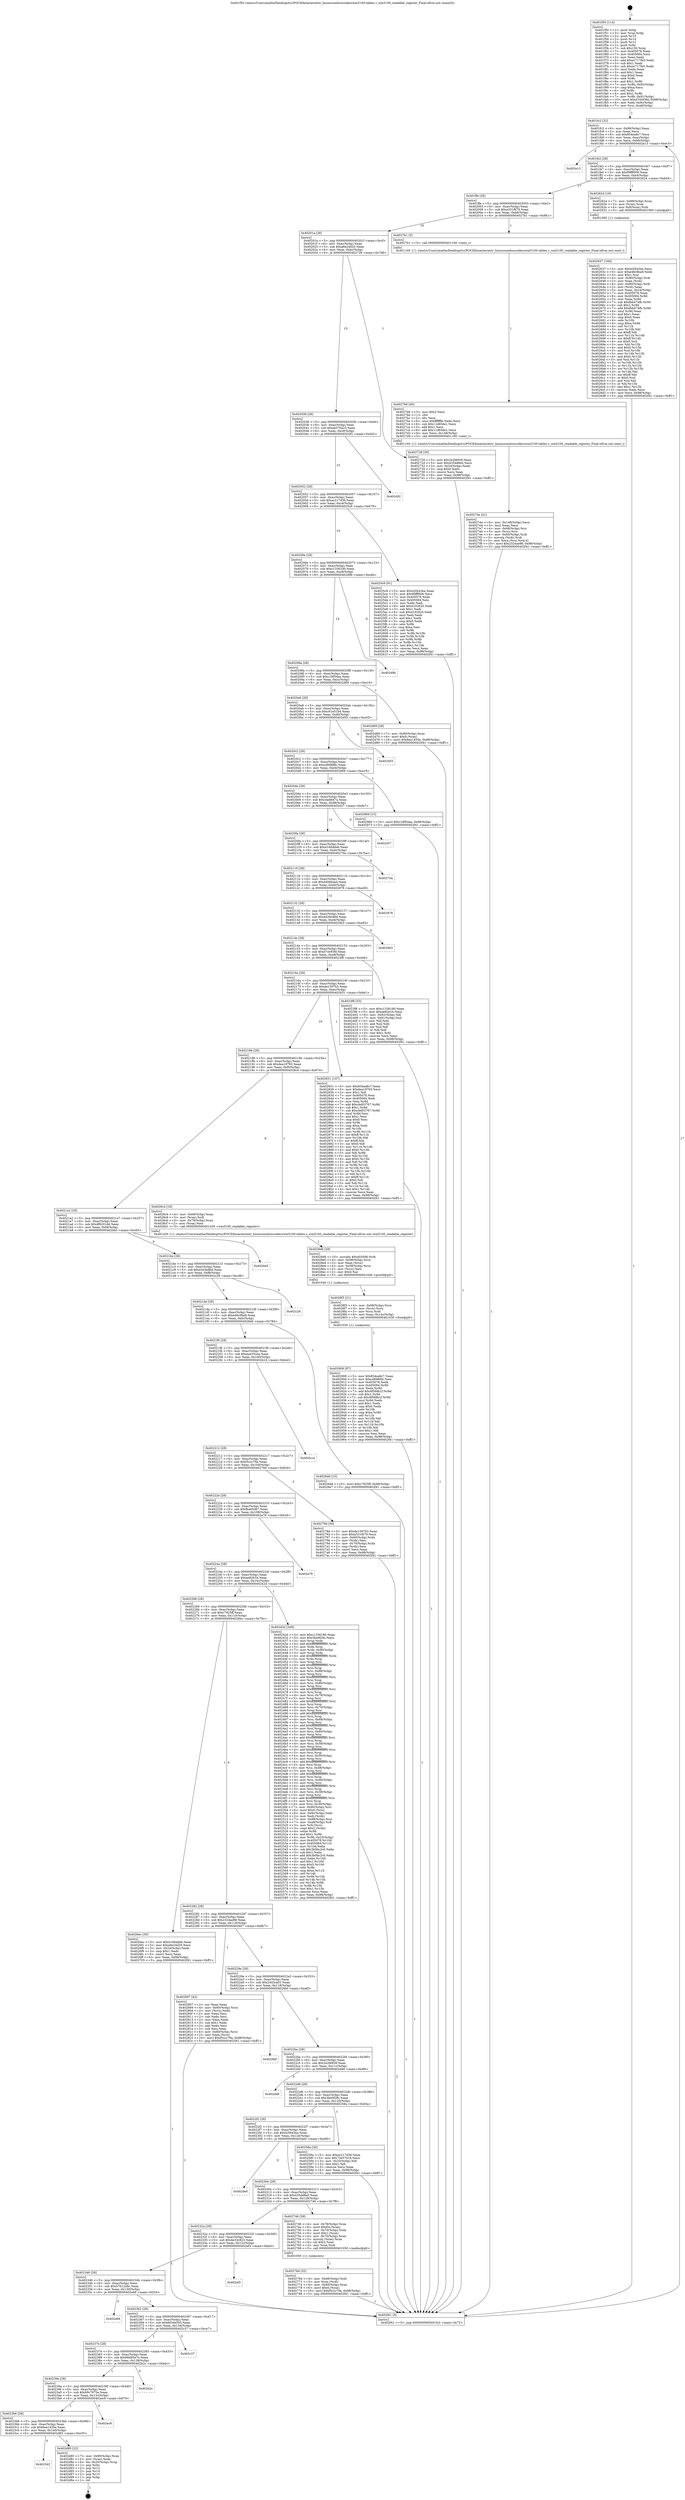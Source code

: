 digraph "0x401f50" {
  label = "0x401f50 (/mnt/c/Users/mathe/Desktop/tcc/POCII/binaries/extr_linuxsoundsoccodecswm5100-tables.c_wm5100_readable_register_Final-ollvm.out::main(0))"
  labelloc = "t"
  node[shape=record]

  Entry [label="",width=0.3,height=0.3,shape=circle,fillcolor=black,style=filled]
  "0x401fc2" [label="{
     0x401fc2 [32]\l
     | [instrs]\l
     &nbsp;&nbsp;0x401fc2 \<+6\>: mov -0x98(%rbp),%eax\l
     &nbsp;&nbsp;0x401fc8 \<+2\>: mov %eax,%ecx\l
     &nbsp;&nbsp;0x401fca \<+6\>: sub $0x854ea8c7,%ecx\l
     &nbsp;&nbsp;0x401fd0 \<+6\>: mov %eax,-0xac(%rbp)\l
     &nbsp;&nbsp;0x401fd6 \<+6\>: mov %ecx,-0xb0(%rbp)\l
     &nbsp;&nbsp;0x401fdc \<+6\>: je 0000000000402e13 \<main+0xec3\>\l
  }"]
  "0x402e13" [label="{
     0x402e13\l
  }", style=dashed]
  "0x401fe2" [label="{
     0x401fe2 [28]\l
     | [instrs]\l
     &nbsp;&nbsp;0x401fe2 \<+5\>: jmp 0000000000401fe7 \<main+0x97\>\l
     &nbsp;&nbsp;0x401fe7 \<+6\>: mov -0xac(%rbp),%eax\l
     &nbsp;&nbsp;0x401fed \<+5\>: sub $0x99fff006,%eax\l
     &nbsp;&nbsp;0x401ff2 \<+6\>: mov %eax,-0xb4(%rbp)\l
     &nbsp;&nbsp;0x401ff8 \<+6\>: je 0000000000402624 \<main+0x6d4\>\l
  }"]
  Exit [label="",width=0.3,height=0.3,shape=circle,fillcolor=black,style=filled,peripheries=2]
  "0x402624" [label="{
     0x402624 [19]\l
     | [instrs]\l
     &nbsp;&nbsp;0x402624 \<+7\>: mov -0x88(%rbp),%rax\l
     &nbsp;&nbsp;0x40262b \<+3\>: mov (%rax),%rax\l
     &nbsp;&nbsp;0x40262e \<+4\>: mov 0x8(%rax),%rdi\l
     &nbsp;&nbsp;0x402632 \<+5\>: call 0000000000401060 \<atoi@plt\>\l
     | [calls]\l
     &nbsp;&nbsp;0x401060 \{1\} (unknown)\l
  }"]
  "0x401ffe" [label="{
     0x401ffe [28]\l
     | [instrs]\l
     &nbsp;&nbsp;0x401ffe \<+5\>: jmp 0000000000402003 \<main+0xb3\>\l
     &nbsp;&nbsp;0x402003 \<+6\>: mov -0xac(%rbp),%eax\l
     &nbsp;&nbsp;0x402009 \<+5\>: sub $0xa331f679,%eax\l
     &nbsp;&nbsp;0x40200e \<+6\>: mov %eax,-0xb8(%rbp)\l
     &nbsp;&nbsp;0x402014 \<+6\>: je 00000000004027b1 \<main+0x861\>\l
  }"]
  "0x4023d2" [label="{
     0x4023d2\l
  }", style=dashed]
  "0x4027b1" [label="{
     0x4027b1 [5]\l
     | [instrs]\l
     &nbsp;&nbsp;0x4027b1 \<+5\>: call 0000000000401160 \<next_i\>\l
     | [calls]\l
     &nbsp;&nbsp;0x401160 \{1\} (/mnt/c/Users/mathe/Desktop/tcc/POCII/binaries/extr_linuxsoundsoccodecswm5100-tables.c_wm5100_readable_register_Final-ollvm.out::next_i)\l
  }"]
  "0x40201a" [label="{
     0x40201a [28]\l
     | [instrs]\l
     &nbsp;&nbsp;0x40201a \<+5\>: jmp 000000000040201f \<main+0xcf\>\l
     &nbsp;&nbsp;0x40201f \<+6\>: mov -0xac(%rbp),%eax\l
     &nbsp;&nbsp;0x402025 \<+5\>: sub $0xa6e24d20,%eax\l
     &nbsp;&nbsp;0x40202a \<+6\>: mov %eax,-0xbc(%rbp)\l
     &nbsp;&nbsp;0x402030 \<+6\>: je 0000000000402728 \<main+0x7d8\>\l
  }"]
  "0x402d85" [label="{
     0x402d85 [22]\l
     | [instrs]\l
     &nbsp;&nbsp;0x402d85 \<+7\>: mov -0x90(%rbp),%rax\l
     &nbsp;&nbsp;0x402d8c \<+2\>: mov (%rax),%eax\l
     &nbsp;&nbsp;0x402d8e \<+4\>: lea -0x20(%rbp),%rsp\l
     &nbsp;&nbsp;0x402d92 \<+1\>: pop %rbx\l
     &nbsp;&nbsp;0x402d93 \<+2\>: pop %r12\l
     &nbsp;&nbsp;0x402d95 \<+2\>: pop %r14\l
     &nbsp;&nbsp;0x402d97 \<+2\>: pop %r15\l
     &nbsp;&nbsp;0x402d99 \<+1\>: pop %rbp\l
     &nbsp;&nbsp;0x402d9a \<+1\>: ret\l
  }"]
  "0x402728" [label="{
     0x402728 [30]\l
     | [instrs]\l
     &nbsp;&nbsp;0x402728 \<+5\>: mov $0x2e2fd939,%eax\l
     &nbsp;&nbsp;0x40272d \<+5\>: mov $0x435dd8e0,%ecx\l
     &nbsp;&nbsp;0x402732 \<+3\>: mov -0x24(%rbp),%edx\l
     &nbsp;&nbsp;0x402735 \<+3\>: cmp $0x0,%edx\l
     &nbsp;&nbsp;0x402738 \<+3\>: cmove %ecx,%eax\l
     &nbsp;&nbsp;0x40273b \<+6\>: mov %eax,-0x98(%rbp)\l
     &nbsp;&nbsp;0x402741 \<+5\>: jmp 0000000000402f41 \<main+0xff1\>\l
  }"]
  "0x402036" [label="{
     0x402036 [28]\l
     | [instrs]\l
     &nbsp;&nbsp;0x402036 \<+5\>: jmp 000000000040203b \<main+0xeb\>\l
     &nbsp;&nbsp;0x40203b \<+6\>: mov -0xac(%rbp),%eax\l
     &nbsp;&nbsp;0x402041 \<+5\>: sub $0xab576a23,%eax\l
     &nbsp;&nbsp;0x402046 \<+6\>: mov %eax,-0xc0(%rbp)\l
     &nbsp;&nbsp;0x40204c \<+6\>: je 0000000000402c92 \<main+0xd42\>\l
  }"]
  "0x4023b6" [label="{
     0x4023b6 [28]\l
     | [instrs]\l
     &nbsp;&nbsp;0x4023b6 \<+5\>: jmp 00000000004023bb \<main+0x46b\>\l
     &nbsp;&nbsp;0x4023bb \<+6\>: mov -0xac(%rbp),%eax\l
     &nbsp;&nbsp;0x4023c1 \<+5\>: sub $0x6ea1455e,%eax\l
     &nbsp;&nbsp;0x4023c6 \<+6\>: mov %eax,-0x140(%rbp)\l
     &nbsp;&nbsp;0x4023cc \<+6\>: je 0000000000402d85 \<main+0xe35\>\l
  }"]
  "0x402c92" [label="{
     0x402c92\l
  }", style=dashed]
  "0x402052" [label="{
     0x402052 [28]\l
     | [instrs]\l
     &nbsp;&nbsp;0x402052 \<+5\>: jmp 0000000000402057 \<main+0x107\>\l
     &nbsp;&nbsp;0x402057 \<+6\>: mov -0xac(%rbp),%eax\l
     &nbsp;&nbsp;0x40205d \<+5\>: sub $0xac217d36,%eax\l
     &nbsp;&nbsp;0x402062 \<+6\>: mov %eax,-0xc4(%rbp)\l
     &nbsp;&nbsp;0x402068 \<+6\>: je 00000000004025c9 \<main+0x679\>\l
  }"]
  "0x402ec9" [label="{
     0x402ec9\l
  }", style=dashed]
  "0x4025c9" [label="{
     0x4025c9 [91]\l
     | [instrs]\l
     &nbsp;&nbsp;0x4025c9 \<+5\>: mov $0x42f443ea,%eax\l
     &nbsp;&nbsp;0x4025ce \<+5\>: mov $0x99fff006,%ecx\l
     &nbsp;&nbsp;0x4025d3 \<+7\>: mov 0x405078,%edx\l
     &nbsp;&nbsp;0x4025da \<+7\>: mov 0x405084,%esi\l
     &nbsp;&nbsp;0x4025e1 \<+2\>: mov %edx,%edi\l
     &nbsp;&nbsp;0x4025e3 \<+6\>: add $0x4102625,%edi\l
     &nbsp;&nbsp;0x4025e9 \<+3\>: sub $0x1,%edi\l
     &nbsp;&nbsp;0x4025ec \<+6\>: sub $0x4102625,%edi\l
     &nbsp;&nbsp;0x4025f2 \<+3\>: imul %edi,%edx\l
     &nbsp;&nbsp;0x4025f5 \<+3\>: and $0x1,%edx\l
     &nbsp;&nbsp;0x4025f8 \<+3\>: cmp $0x0,%edx\l
     &nbsp;&nbsp;0x4025fb \<+4\>: sete %r8b\l
     &nbsp;&nbsp;0x4025ff \<+3\>: cmp $0xa,%esi\l
     &nbsp;&nbsp;0x402602 \<+4\>: setl %r9b\l
     &nbsp;&nbsp;0x402606 \<+3\>: mov %r8b,%r10b\l
     &nbsp;&nbsp;0x402609 \<+3\>: and %r9b,%r10b\l
     &nbsp;&nbsp;0x40260c \<+3\>: xor %r9b,%r8b\l
     &nbsp;&nbsp;0x40260f \<+3\>: or %r8b,%r10b\l
     &nbsp;&nbsp;0x402612 \<+4\>: test $0x1,%r10b\l
     &nbsp;&nbsp;0x402616 \<+3\>: cmovne %ecx,%eax\l
     &nbsp;&nbsp;0x402619 \<+6\>: mov %eax,-0x98(%rbp)\l
     &nbsp;&nbsp;0x40261f \<+5\>: jmp 0000000000402f41 \<main+0xff1\>\l
  }"]
  "0x40206e" [label="{
     0x40206e [28]\l
     | [instrs]\l
     &nbsp;&nbsp;0x40206e \<+5\>: jmp 0000000000402073 \<main+0x123\>\l
     &nbsp;&nbsp;0x402073 \<+6\>: mov -0xac(%rbp),%eax\l
     &nbsp;&nbsp;0x402079 \<+5\>: sub $0xc1336180,%eax\l
     &nbsp;&nbsp;0x40207e \<+6\>: mov %eax,-0xc8(%rbp)\l
     &nbsp;&nbsp;0x402084 \<+6\>: je 0000000000402d9b \<main+0xe4b\>\l
  }"]
  "0x40239a" [label="{
     0x40239a [28]\l
     | [instrs]\l
     &nbsp;&nbsp;0x40239a \<+5\>: jmp 000000000040239f \<main+0x44f\>\l
     &nbsp;&nbsp;0x40239f \<+6\>: mov -0xac(%rbp),%eax\l
     &nbsp;&nbsp;0x4023a5 \<+5\>: sub $0x69c7975e,%eax\l
     &nbsp;&nbsp;0x4023aa \<+6\>: mov %eax,-0x13c(%rbp)\l
     &nbsp;&nbsp;0x4023b0 \<+6\>: je 0000000000402ec9 \<main+0xf79\>\l
  }"]
  "0x402d9b" [label="{
     0x402d9b\l
  }", style=dashed]
  "0x40208a" [label="{
     0x40208a [28]\l
     | [instrs]\l
     &nbsp;&nbsp;0x40208a \<+5\>: jmp 000000000040208f \<main+0x13f\>\l
     &nbsp;&nbsp;0x40208f \<+6\>: mov -0xac(%rbp),%eax\l
     &nbsp;&nbsp;0x402095 \<+5\>: sub $0xc18f54aa,%eax\l
     &nbsp;&nbsp;0x40209a \<+6\>: mov %eax,-0xcc(%rbp)\l
     &nbsp;&nbsp;0x4020a0 \<+6\>: je 0000000000402d69 \<main+0xe19\>\l
  }"]
  "0x402b2c" [label="{
     0x402b2c\l
  }", style=dashed]
  "0x402d69" [label="{
     0x402d69 [28]\l
     | [instrs]\l
     &nbsp;&nbsp;0x402d69 \<+7\>: mov -0x90(%rbp),%rax\l
     &nbsp;&nbsp;0x402d70 \<+6\>: movl $0x0,(%rax)\l
     &nbsp;&nbsp;0x402d76 \<+10\>: movl $0x6ea1455e,-0x98(%rbp)\l
     &nbsp;&nbsp;0x402d80 \<+5\>: jmp 0000000000402f41 \<main+0xff1\>\l
  }"]
  "0x4020a6" [label="{
     0x4020a6 [28]\l
     | [instrs]\l
     &nbsp;&nbsp;0x4020a6 \<+5\>: jmp 00000000004020ab \<main+0x15b\>\l
     &nbsp;&nbsp;0x4020ab \<+6\>: mov -0xac(%rbp),%eax\l
     &nbsp;&nbsp;0x4020b1 \<+5\>: sub $0xc61e51b4,%eax\l
     &nbsp;&nbsp;0x4020b6 \<+6\>: mov %eax,-0xd0(%rbp)\l
     &nbsp;&nbsp;0x4020bc \<+6\>: je 0000000000402d55 \<main+0xe05\>\l
  }"]
  "0x40237e" [label="{
     0x40237e [28]\l
     | [instrs]\l
     &nbsp;&nbsp;0x40237e \<+5\>: jmp 0000000000402383 \<main+0x433\>\l
     &nbsp;&nbsp;0x402383 \<+6\>: mov -0xac(%rbp),%eax\l
     &nbsp;&nbsp;0x402389 \<+5\>: sub $0x66d85e7e,%eax\l
     &nbsp;&nbsp;0x40238e \<+6\>: mov %eax,-0x138(%rbp)\l
     &nbsp;&nbsp;0x402394 \<+6\>: je 0000000000402b2c \<main+0xbdc\>\l
  }"]
  "0x402d55" [label="{
     0x402d55\l
  }", style=dashed]
  "0x4020c2" [label="{
     0x4020c2 [28]\l
     | [instrs]\l
     &nbsp;&nbsp;0x4020c2 \<+5\>: jmp 00000000004020c7 \<main+0x177\>\l
     &nbsp;&nbsp;0x4020c7 \<+6\>: mov -0xac(%rbp),%eax\l
     &nbsp;&nbsp;0x4020cd \<+5\>: sub $0xcd6986fc,%eax\l
     &nbsp;&nbsp;0x4020d2 \<+6\>: mov %eax,-0xd4(%rbp)\l
     &nbsp;&nbsp;0x4020d8 \<+6\>: je 0000000000402969 \<main+0xa19\>\l
  }"]
  "0x402c37" [label="{
     0x402c37\l
  }", style=dashed]
  "0x402969" [label="{
     0x402969 [15]\l
     | [instrs]\l
     &nbsp;&nbsp;0x402969 \<+10\>: movl $0xc18f54aa,-0x98(%rbp)\l
     &nbsp;&nbsp;0x402973 \<+5\>: jmp 0000000000402f41 \<main+0xff1\>\l
  }"]
  "0x4020de" [label="{
     0x4020de [28]\l
     | [instrs]\l
     &nbsp;&nbsp;0x4020de \<+5\>: jmp 00000000004020e3 \<main+0x193\>\l
     &nbsp;&nbsp;0x4020e3 \<+6\>: mov -0xac(%rbp),%eax\l
     &nbsp;&nbsp;0x4020e9 \<+5\>: sub $0xcdeb647a,%eax\l
     &nbsp;&nbsp;0x4020ee \<+6\>: mov %eax,-0xd8(%rbp)\l
     &nbsp;&nbsp;0x4020f4 \<+6\>: je 0000000000402d37 \<main+0xde7\>\l
  }"]
  "0x402362" [label="{
     0x402362 [28]\l
     | [instrs]\l
     &nbsp;&nbsp;0x402362 \<+5\>: jmp 0000000000402367 \<main+0x417\>\l
     &nbsp;&nbsp;0x402367 \<+6\>: mov -0xac(%rbp),%eax\l
     &nbsp;&nbsp;0x40236d \<+5\>: sub $0x6634e505,%eax\l
     &nbsp;&nbsp;0x402372 \<+6\>: mov %eax,-0x134(%rbp)\l
     &nbsp;&nbsp;0x402378 \<+6\>: je 0000000000402c37 \<main+0xce7\>\l
  }"]
  "0x402d37" [label="{
     0x402d37\l
  }", style=dashed]
  "0x4020fa" [label="{
     0x4020fa [28]\l
     | [instrs]\l
     &nbsp;&nbsp;0x4020fa \<+5\>: jmp 00000000004020ff \<main+0x1af\>\l
     &nbsp;&nbsp;0x4020ff \<+6\>: mov -0xac(%rbp),%eax\l
     &nbsp;&nbsp;0x402105 \<+5\>: sub $0xd166dde6,%eax\l
     &nbsp;&nbsp;0x40210a \<+6\>: mov %eax,-0xdc(%rbp)\l
     &nbsp;&nbsp;0x402110 \<+6\>: je 000000000040270a \<main+0x7ba\>\l
  }"]
  "0x402e66" [label="{
     0x402e66\l
  }", style=dashed]
  "0x40270a" [label="{
     0x40270a\l
  }", style=dashed]
  "0x402116" [label="{
     0x402116 [28]\l
     | [instrs]\l
     &nbsp;&nbsp;0x402116 \<+5\>: jmp 000000000040211b \<main+0x1cb\>\l
     &nbsp;&nbsp;0x40211b \<+6\>: mov -0xac(%rbp),%eax\l
     &nbsp;&nbsp;0x402121 \<+5\>: sub $0xd406baa4,%eax\l
     &nbsp;&nbsp;0x402126 \<+6\>: mov %eax,-0xe0(%rbp)\l
     &nbsp;&nbsp;0x40212c \<+6\>: je 0000000000402978 \<main+0xa28\>\l
  }"]
  "0x402346" [label="{
     0x402346 [28]\l
     | [instrs]\l
     &nbsp;&nbsp;0x402346 \<+5\>: jmp 000000000040234b \<main+0x3fb\>\l
     &nbsp;&nbsp;0x40234b \<+6\>: mov -0xac(%rbp),%eax\l
     &nbsp;&nbsp;0x402351 \<+5\>: sub $0x5761228c,%eax\l
     &nbsp;&nbsp;0x402356 \<+6\>: mov %eax,-0x130(%rbp)\l
     &nbsp;&nbsp;0x40235c \<+6\>: je 0000000000402e66 \<main+0xf16\>\l
  }"]
  "0x402978" [label="{
     0x402978\l
  }", style=dashed]
  "0x402132" [label="{
     0x402132 [28]\l
     | [instrs]\l
     &nbsp;&nbsp;0x402132 \<+5\>: jmp 0000000000402137 \<main+0x1e7\>\l
     &nbsp;&nbsp;0x402137 \<+6\>: mov -0xac(%rbp),%eax\l
     &nbsp;&nbsp;0x40213d \<+5\>: sub $0xd42eb46d,%eax\l
     &nbsp;&nbsp;0x402142 \<+6\>: mov %eax,-0xe4(%rbp)\l
     &nbsp;&nbsp;0x402148 \<+6\>: je 00000000004029e3 \<main+0xa93\>\l
  }"]
  "0x402ef3" [label="{
     0x402ef3\l
  }", style=dashed]
  "0x4029e3" [label="{
     0x4029e3\l
  }", style=dashed]
  "0x40214e" [label="{
     0x40214e [28]\l
     | [instrs]\l
     &nbsp;&nbsp;0x40214e \<+5\>: jmp 0000000000402153 \<main+0x203\>\l
     &nbsp;&nbsp;0x402153 \<+6\>: mov -0xac(%rbp),%eax\l
     &nbsp;&nbsp;0x402159 \<+5\>: sub $0xd7cb93fd,%eax\l
     &nbsp;&nbsp;0x40215e \<+6\>: mov %eax,-0xe8(%rbp)\l
     &nbsp;&nbsp;0x402164 \<+6\>: je 00000000004023f8 \<main+0x4a8\>\l
  }"]
  "0x402908" [label="{
     0x402908 [97]\l
     | [instrs]\l
     &nbsp;&nbsp;0x402908 \<+5\>: mov $0x854ea8c7,%eax\l
     &nbsp;&nbsp;0x40290d \<+5\>: mov $0xcd6986fc,%esi\l
     &nbsp;&nbsp;0x402912 \<+7\>: mov 0x405078,%edx\l
     &nbsp;&nbsp;0x402919 \<+8\>: mov 0x405084,%r8d\l
     &nbsp;&nbsp;0x402921 \<+3\>: mov %edx,%r9d\l
     &nbsp;&nbsp;0x402924 \<+7\>: add $0x4f568b1f,%r9d\l
     &nbsp;&nbsp;0x40292b \<+4\>: sub $0x1,%r9d\l
     &nbsp;&nbsp;0x40292f \<+7\>: sub $0x4f568b1f,%r9d\l
     &nbsp;&nbsp;0x402936 \<+4\>: imul %r9d,%edx\l
     &nbsp;&nbsp;0x40293a \<+3\>: and $0x1,%edx\l
     &nbsp;&nbsp;0x40293d \<+3\>: cmp $0x0,%edx\l
     &nbsp;&nbsp;0x402940 \<+4\>: sete %r10b\l
     &nbsp;&nbsp;0x402944 \<+4\>: cmp $0xa,%r8d\l
     &nbsp;&nbsp;0x402948 \<+4\>: setl %r11b\l
     &nbsp;&nbsp;0x40294c \<+3\>: mov %r10b,%bl\l
     &nbsp;&nbsp;0x40294f \<+3\>: and %r11b,%bl\l
     &nbsp;&nbsp;0x402952 \<+3\>: xor %r11b,%r10b\l
     &nbsp;&nbsp;0x402955 \<+3\>: or %r10b,%bl\l
     &nbsp;&nbsp;0x402958 \<+3\>: test $0x1,%bl\l
     &nbsp;&nbsp;0x40295b \<+3\>: cmovne %esi,%eax\l
     &nbsp;&nbsp;0x40295e \<+6\>: mov %eax,-0x98(%rbp)\l
     &nbsp;&nbsp;0x402964 \<+5\>: jmp 0000000000402f41 \<main+0xff1\>\l
  }"]
  "0x4023f8" [label="{
     0x4023f8 [53]\l
     | [instrs]\l
     &nbsp;&nbsp;0x4023f8 \<+5\>: mov $0xc1336180,%eax\l
     &nbsp;&nbsp;0x4023fd \<+5\>: mov $0xae82b1b,%ecx\l
     &nbsp;&nbsp;0x402402 \<+6\>: mov -0x92(%rbp),%dl\l
     &nbsp;&nbsp;0x402408 \<+7\>: mov -0x91(%rbp),%sil\l
     &nbsp;&nbsp;0x40240f \<+3\>: mov %dl,%dil\l
     &nbsp;&nbsp;0x402412 \<+3\>: and %sil,%dil\l
     &nbsp;&nbsp;0x402415 \<+3\>: xor %sil,%dl\l
     &nbsp;&nbsp;0x402418 \<+3\>: or %dl,%dil\l
     &nbsp;&nbsp;0x40241b \<+4\>: test $0x1,%dil\l
     &nbsp;&nbsp;0x40241f \<+3\>: cmovne %ecx,%eax\l
     &nbsp;&nbsp;0x402422 \<+6\>: mov %eax,-0x98(%rbp)\l
     &nbsp;&nbsp;0x402428 \<+5\>: jmp 0000000000402f41 \<main+0xff1\>\l
  }"]
  "0x40216a" [label="{
     0x40216a [28]\l
     | [instrs]\l
     &nbsp;&nbsp;0x40216a \<+5\>: jmp 000000000040216f \<main+0x21f\>\l
     &nbsp;&nbsp;0x40216f \<+6\>: mov -0xac(%rbp),%eax\l
     &nbsp;&nbsp;0x402175 \<+5\>: sub $0xde1597b3,%eax\l
     &nbsp;&nbsp;0x40217a \<+6\>: mov %eax,-0xec(%rbp)\l
     &nbsp;&nbsp;0x402180 \<+6\>: je 0000000000402831 \<main+0x8e1\>\l
  }"]
  "0x402f41" [label="{
     0x402f41 [5]\l
     | [instrs]\l
     &nbsp;&nbsp;0x402f41 \<+5\>: jmp 0000000000401fc2 \<main+0x72\>\l
  }"]
  "0x401f50" [label="{
     0x401f50 [114]\l
     | [instrs]\l
     &nbsp;&nbsp;0x401f50 \<+1\>: push %rbp\l
     &nbsp;&nbsp;0x401f51 \<+3\>: mov %rsp,%rbp\l
     &nbsp;&nbsp;0x401f54 \<+2\>: push %r15\l
     &nbsp;&nbsp;0x401f56 \<+2\>: push %r14\l
     &nbsp;&nbsp;0x401f58 \<+2\>: push %r12\l
     &nbsp;&nbsp;0x401f5a \<+1\>: push %rbx\l
     &nbsp;&nbsp;0x401f5b \<+7\>: sub $0x150,%rsp\l
     &nbsp;&nbsp;0x401f62 \<+7\>: mov 0x405078,%eax\l
     &nbsp;&nbsp;0x401f69 \<+7\>: mov 0x405084,%ecx\l
     &nbsp;&nbsp;0x401f70 \<+2\>: mov %eax,%edx\l
     &nbsp;&nbsp;0x401f72 \<+6\>: add $0xec717fe5,%edx\l
     &nbsp;&nbsp;0x401f78 \<+3\>: sub $0x1,%edx\l
     &nbsp;&nbsp;0x401f7b \<+6\>: sub $0xec717fe5,%edx\l
     &nbsp;&nbsp;0x401f81 \<+3\>: imul %edx,%eax\l
     &nbsp;&nbsp;0x401f84 \<+3\>: and $0x1,%eax\l
     &nbsp;&nbsp;0x401f87 \<+3\>: cmp $0x0,%eax\l
     &nbsp;&nbsp;0x401f8a \<+4\>: sete %r8b\l
     &nbsp;&nbsp;0x401f8e \<+4\>: and $0x1,%r8b\l
     &nbsp;&nbsp;0x401f92 \<+7\>: mov %r8b,-0x92(%rbp)\l
     &nbsp;&nbsp;0x401f99 \<+3\>: cmp $0xa,%ecx\l
     &nbsp;&nbsp;0x401f9c \<+4\>: setl %r8b\l
     &nbsp;&nbsp;0x401fa0 \<+4\>: and $0x1,%r8b\l
     &nbsp;&nbsp;0x401fa4 \<+7\>: mov %r8b,-0x91(%rbp)\l
     &nbsp;&nbsp;0x401fab \<+10\>: movl $0xd7cb93fd,-0x98(%rbp)\l
     &nbsp;&nbsp;0x401fb5 \<+6\>: mov %edi,-0x9c(%rbp)\l
     &nbsp;&nbsp;0x401fbb \<+7\>: mov %rsi,-0xa8(%rbp)\l
  }"]
  "0x4028f3" [label="{
     0x4028f3 [21]\l
     | [instrs]\l
     &nbsp;&nbsp;0x4028f3 \<+4\>: mov -0x68(%rbp),%rcx\l
     &nbsp;&nbsp;0x4028f7 \<+3\>: mov (%rcx),%rcx\l
     &nbsp;&nbsp;0x4028fa \<+3\>: mov %rcx,%rdi\l
     &nbsp;&nbsp;0x4028fd \<+6\>: mov %eax,-0x14c(%rbp)\l
     &nbsp;&nbsp;0x402903 \<+5\>: call 0000000000401030 \<free@plt\>\l
     | [calls]\l
     &nbsp;&nbsp;0x401030 \{1\} (unknown)\l
  }"]
  "0x402831" [label="{
     0x402831 [147]\l
     | [instrs]\l
     &nbsp;&nbsp;0x402831 \<+5\>: mov $0x854ea8c7,%eax\l
     &nbsp;&nbsp;0x402836 \<+5\>: mov $0xdea19793,%ecx\l
     &nbsp;&nbsp;0x40283b \<+2\>: mov $0x1,%dl\l
     &nbsp;&nbsp;0x40283d \<+7\>: mov 0x405078,%esi\l
     &nbsp;&nbsp;0x402844 \<+7\>: mov 0x405084,%edi\l
     &nbsp;&nbsp;0x40284b \<+3\>: mov %esi,%r8d\l
     &nbsp;&nbsp;0x40284e \<+7\>: add $0xcbd03767,%r8d\l
     &nbsp;&nbsp;0x402855 \<+4\>: sub $0x1,%r8d\l
     &nbsp;&nbsp;0x402859 \<+7\>: sub $0xcbd03767,%r8d\l
     &nbsp;&nbsp;0x402860 \<+4\>: imul %r8d,%esi\l
     &nbsp;&nbsp;0x402864 \<+3\>: and $0x1,%esi\l
     &nbsp;&nbsp;0x402867 \<+3\>: cmp $0x0,%esi\l
     &nbsp;&nbsp;0x40286a \<+4\>: sete %r9b\l
     &nbsp;&nbsp;0x40286e \<+3\>: cmp $0xa,%edi\l
     &nbsp;&nbsp;0x402871 \<+4\>: setl %r10b\l
     &nbsp;&nbsp;0x402875 \<+3\>: mov %r9b,%r11b\l
     &nbsp;&nbsp;0x402878 \<+4\>: xor $0xff,%r11b\l
     &nbsp;&nbsp;0x40287c \<+3\>: mov %r10b,%bl\l
     &nbsp;&nbsp;0x40287f \<+3\>: xor $0xff,%bl\l
     &nbsp;&nbsp;0x402882 \<+3\>: xor $0x0,%dl\l
     &nbsp;&nbsp;0x402885 \<+3\>: mov %r11b,%r14b\l
     &nbsp;&nbsp;0x402888 \<+4\>: and $0x0,%r14b\l
     &nbsp;&nbsp;0x40288c \<+3\>: and %dl,%r9b\l
     &nbsp;&nbsp;0x40288f \<+3\>: mov %bl,%r15b\l
     &nbsp;&nbsp;0x402892 \<+4\>: and $0x0,%r15b\l
     &nbsp;&nbsp;0x402896 \<+3\>: and %dl,%r10b\l
     &nbsp;&nbsp;0x402899 \<+3\>: or %r9b,%r14b\l
     &nbsp;&nbsp;0x40289c \<+3\>: or %r10b,%r15b\l
     &nbsp;&nbsp;0x40289f \<+3\>: xor %r15b,%r14b\l
     &nbsp;&nbsp;0x4028a2 \<+3\>: or %bl,%r11b\l
     &nbsp;&nbsp;0x4028a5 \<+4\>: xor $0xff,%r11b\l
     &nbsp;&nbsp;0x4028a9 \<+3\>: or $0x0,%dl\l
     &nbsp;&nbsp;0x4028ac \<+3\>: and %dl,%r11b\l
     &nbsp;&nbsp;0x4028af \<+3\>: or %r11b,%r14b\l
     &nbsp;&nbsp;0x4028b2 \<+4\>: test $0x1,%r14b\l
     &nbsp;&nbsp;0x4028b6 \<+3\>: cmovne %ecx,%eax\l
     &nbsp;&nbsp;0x4028b9 \<+6\>: mov %eax,-0x98(%rbp)\l
     &nbsp;&nbsp;0x4028bf \<+5\>: jmp 0000000000402f41 \<main+0xff1\>\l
  }"]
  "0x402186" [label="{
     0x402186 [28]\l
     | [instrs]\l
     &nbsp;&nbsp;0x402186 \<+5\>: jmp 000000000040218b \<main+0x23b\>\l
     &nbsp;&nbsp;0x40218b \<+6\>: mov -0xac(%rbp),%eax\l
     &nbsp;&nbsp;0x402191 \<+5\>: sub $0xdea19793,%eax\l
     &nbsp;&nbsp;0x402196 \<+6\>: mov %eax,-0xf0(%rbp)\l
     &nbsp;&nbsp;0x40219c \<+6\>: je 00000000004028c4 \<main+0x974\>\l
  }"]
  "0x4028d6" [label="{
     0x4028d6 [29]\l
     | [instrs]\l
     &nbsp;&nbsp;0x4028d6 \<+10\>: movabs $0x4030d6,%rdi\l
     &nbsp;&nbsp;0x4028e0 \<+4\>: mov -0x58(%rbp),%rcx\l
     &nbsp;&nbsp;0x4028e4 \<+2\>: mov %eax,(%rcx)\l
     &nbsp;&nbsp;0x4028e6 \<+4\>: mov -0x58(%rbp),%rcx\l
     &nbsp;&nbsp;0x4028ea \<+2\>: mov (%rcx),%esi\l
     &nbsp;&nbsp;0x4028ec \<+2\>: mov $0x0,%al\l
     &nbsp;&nbsp;0x4028ee \<+5\>: call 0000000000401040 \<printf@plt\>\l
     | [calls]\l
     &nbsp;&nbsp;0x401040 \{1\} (unknown)\l
  }"]
  "0x4028c4" [label="{
     0x4028c4 [18]\l
     | [instrs]\l
     &nbsp;&nbsp;0x4028c4 \<+4\>: mov -0x68(%rbp),%rax\l
     &nbsp;&nbsp;0x4028c8 \<+3\>: mov (%rax),%rdi\l
     &nbsp;&nbsp;0x4028cb \<+4\>: mov -0x78(%rbp),%rax\l
     &nbsp;&nbsp;0x4028cf \<+2\>: mov (%rax),%esi\l
     &nbsp;&nbsp;0x4028d1 \<+5\>: call 0000000000401430 \<wm5100_readable_register\>\l
     | [calls]\l
     &nbsp;&nbsp;0x401430 \{1\} (/mnt/c/Users/mathe/Desktop/tcc/POCII/binaries/extr_linuxsoundsoccodecswm5100-tables.c_wm5100_readable_register_Final-ollvm.out::wm5100_readable_register)\l
  }"]
  "0x4021a2" [label="{
     0x4021a2 [28]\l
     | [instrs]\l
     &nbsp;&nbsp;0x4021a2 \<+5\>: jmp 00000000004021a7 \<main+0x257\>\l
     &nbsp;&nbsp;0x4021a7 \<+6\>: mov -0xac(%rbp),%eax\l
     &nbsp;&nbsp;0x4021ad \<+5\>: sub $0xdf6201dd,%eax\l
     &nbsp;&nbsp;0x4021b2 \<+6\>: mov %eax,-0xf4(%rbp)\l
     &nbsp;&nbsp;0x4021b8 \<+6\>: je 0000000000402bb5 \<main+0xc65\>\l
  }"]
  "0x4027de" [label="{
     0x4027de [41]\l
     | [instrs]\l
     &nbsp;&nbsp;0x4027de \<+6\>: mov -0x148(%rbp),%ecx\l
     &nbsp;&nbsp;0x4027e4 \<+3\>: imul %eax,%ecx\l
     &nbsp;&nbsp;0x4027e7 \<+4\>: mov -0x68(%rbp),%rsi\l
     &nbsp;&nbsp;0x4027eb \<+3\>: mov (%rsi),%rsi\l
     &nbsp;&nbsp;0x4027ee \<+4\>: mov -0x60(%rbp),%rdi\l
     &nbsp;&nbsp;0x4027f2 \<+3\>: movslq (%rdi),%rdi\l
     &nbsp;&nbsp;0x4027f5 \<+3\>: mov %ecx,(%rsi,%rdi,4)\l
     &nbsp;&nbsp;0x4027f8 \<+10\>: movl $0x2324ae86,-0x98(%rbp)\l
     &nbsp;&nbsp;0x402802 \<+5\>: jmp 0000000000402f41 \<main+0xff1\>\l
  }"]
  "0x402bb5" [label="{
     0x402bb5\l
  }", style=dashed]
  "0x4021be" [label="{
     0x4021be [28]\l
     | [instrs]\l
     &nbsp;&nbsp;0x4021be \<+5\>: jmp 00000000004021c3 \<main+0x273\>\l
     &nbsp;&nbsp;0x4021c3 \<+6\>: mov -0xac(%rbp),%eax\l
     &nbsp;&nbsp;0x4021c9 \<+5\>: sub $0xe3e3ed6d,%eax\l
     &nbsp;&nbsp;0x4021ce \<+6\>: mov %eax,-0xf8(%rbp)\l
     &nbsp;&nbsp;0x4021d4 \<+6\>: je 0000000000402c28 \<main+0xcd8\>\l
  }"]
  "0x4027b6" [label="{
     0x4027b6 [40]\l
     | [instrs]\l
     &nbsp;&nbsp;0x4027b6 \<+5\>: mov $0x2,%ecx\l
     &nbsp;&nbsp;0x4027bb \<+1\>: cltd\l
     &nbsp;&nbsp;0x4027bc \<+2\>: idiv %ecx\l
     &nbsp;&nbsp;0x4027be \<+6\>: imul $0xfffffffe,%edx,%ecx\l
     &nbsp;&nbsp;0x4027c4 \<+6\>: sub $0x11d65de1,%ecx\l
     &nbsp;&nbsp;0x4027ca \<+3\>: add $0x1,%ecx\l
     &nbsp;&nbsp;0x4027cd \<+6\>: add $0x11d65de1,%ecx\l
     &nbsp;&nbsp;0x4027d3 \<+6\>: mov %ecx,-0x148(%rbp)\l
     &nbsp;&nbsp;0x4027d9 \<+5\>: call 0000000000401160 \<next_i\>\l
     | [calls]\l
     &nbsp;&nbsp;0x401160 \{1\} (/mnt/c/Users/mathe/Desktop/tcc/POCII/binaries/extr_linuxsoundsoccodecswm5100-tables.c_wm5100_readable_register_Final-ollvm.out::next_i)\l
  }"]
  "0x402c28" [label="{
     0x402c28\l
  }", style=dashed]
  "0x4021da" [label="{
     0x4021da [28]\l
     | [instrs]\l
     &nbsp;&nbsp;0x4021da \<+5\>: jmp 00000000004021df \<main+0x28f\>\l
     &nbsp;&nbsp;0x4021df \<+6\>: mov -0xac(%rbp),%eax\l
     &nbsp;&nbsp;0x4021e5 \<+5\>: sub $0xe46c9ba9,%eax\l
     &nbsp;&nbsp;0x4021ea \<+6\>: mov %eax,-0xfc(%rbp)\l
     &nbsp;&nbsp;0x4021f0 \<+6\>: je 00000000004026dd \<main+0x78d\>\l
  }"]
  "0x40276d" [label="{
     0x40276d [32]\l
     | [instrs]\l
     &nbsp;&nbsp;0x40276d \<+4\>: mov -0x68(%rbp),%rdi\l
     &nbsp;&nbsp;0x402771 \<+3\>: mov %rax,(%rdi)\l
     &nbsp;&nbsp;0x402774 \<+4\>: mov -0x60(%rbp),%rax\l
     &nbsp;&nbsp;0x402778 \<+6\>: movl $0x0,(%rax)\l
     &nbsp;&nbsp;0x40277e \<+10\>: movl $0xf5ccc79a,-0x98(%rbp)\l
     &nbsp;&nbsp;0x402788 \<+5\>: jmp 0000000000402f41 \<main+0xff1\>\l
  }"]
  "0x4026dd" [label="{
     0x4026dd [15]\l
     | [instrs]\l
     &nbsp;&nbsp;0x4026dd \<+10\>: movl $0xc7925ff,-0x98(%rbp)\l
     &nbsp;&nbsp;0x4026e7 \<+5\>: jmp 0000000000402f41 \<main+0xff1\>\l
  }"]
  "0x4021f6" [label="{
     0x4021f6 [28]\l
     | [instrs]\l
     &nbsp;&nbsp;0x4021f6 \<+5\>: jmp 00000000004021fb \<main+0x2ab\>\l
     &nbsp;&nbsp;0x4021fb \<+6\>: mov -0xac(%rbp),%eax\l
     &nbsp;&nbsp;0x402201 \<+5\>: sub $0xea435cea,%eax\l
     &nbsp;&nbsp;0x402206 \<+6\>: mov %eax,-0x100(%rbp)\l
     &nbsp;&nbsp;0x40220c \<+6\>: je 0000000000402b1d \<main+0xbcd\>\l
  }"]
  "0x40232a" [label="{
     0x40232a [28]\l
     | [instrs]\l
     &nbsp;&nbsp;0x40232a \<+5\>: jmp 000000000040232f \<main+0x3df\>\l
     &nbsp;&nbsp;0x40232f \<+6\>: mov -0xac(%rbp),%eax\l
     &nbsp;&nbsp;0x402335 \<+5\>: sub $0x4e33c923,%eax\l
     &nbsp;&nbsp;0x40233a \<+6\>: mov %eax,-0x12c(%rbp)\l
     &nbsp;&nbsp;0x402340 \<+6\>: je 0000000000402ef3 \<main+0xfa3\>\l
  }"]
  "0x402b1d" [label="{
     0x402b1d\l
  }", style=dashed]
  "0x402212" [label="{
     0x402212 [28]\l
     | [instrs]\l
     &nbsp;&nbsp;0x402212 \<+5\>: jmp 0000000000402217 \<main+0x2c7\>\l
     &nbsp;&nbsp;0x402217 \<+6\>: mov -0xac(%rbp),%eax\l
     &nbsp;&nbsp;0x40221d \<+5\>: sub $0xf5ccc79a,%eax\l
     &nbsp;&nbsp;0x402222 \<+6\>: mov %eax,-0x104(%rbp)\l
     &nbsp;&nbsp;0x402228 \<+6\>: je 000000000040278d \<main+0x83d\>\l
  }"]
  "0x402746" [label="{
     0x402746 [39]\l
     | [instrs]\l
     &nbsp;&nbsp;0x402746 \<+4\>: mov -0x78(%rbp),%rax\l
     &nbsp;&nbsp;0x40274a \<+6\>: movl $0x64,(%rax)\l
     &nbsp;&nbsp;0x402750 \<+4\>: mov -0x70(%rbp),%rax\l
     &nbsp;&nbsp;0x402754 \<+6\>: movl $0x1,(%rax)\l
     &nbsp;&nbsp;0x40275a \<+4\>: mov -0x70(%rbp),%rax\l
     &nbsp;&nbsp;0x40275e \<+3\>: movslq (%rax),%rax\l
     &nbsp;&nbsp;0x402761 \<+4\>: shl $0x2,%rax\l
     &nbsp;&nbsp;0x402765 \<+3\>: mov %rax,%rdi\l
     &nbsp;&nbsp;0x402768 \<+5\>: call 0000000000401050 \<malloc@plt\>\l
     | [calls]\l
     &nbsp;&nbsp;0x401050 \{1\} (unknown)\l
  }"]
  "0x40278d" [label="{
     0x40278d [36]\l
     | [instrs]\l
     &nbsp;&nbsp;0x40278d \<+5\>: mov $0xde1597b3,%eax\l
     &nbsp;&nbsp;0x402792 \<+5\>: mov $0xa331f679,%ecx\l
     &nbsp;&nbsp;0x402797 \<+4\>: mov -0x60(%rbp),%rdx\l
     &nbsp;&nbsp;0x40279b \<+2\>: mov (%rdx),%esi\l
     &nbsp;&nbsp;0x40279d \<+4\>: mov -0x70(%rbp),%rdx\l
     &nbsp;&nbsp;0x4027a1 \<+2\>: cmp (%rdx),%esi\l
     &nbsp;&nbsp;0x4027a3 \<+3\>: cmovl %ecx,%eax\l
     &nbsp;&nbsp;0x4027a6 \<+6\>: mov %eax,-0x98(%rbp)\l
     &nbsp;&nbsp;0x4027ac \<+5\>: jmp 0000000000402f41 \<main+0xff1\>\l
  }"]
  "0x40222e" [label="{
     0x40222e [28]\l
     | [instrs]\l
     &nbsp;&nbsp;0x40222e \<+5\>: jmp 0000000000402233 \<main+0x2e3\>\l
     &nbsp;&nbsp;0x402233 \<+6\>: mov -0xac(%rbp),%eax\l
     &nbsp;&nbsp;0x402239 \<+5\>: sub $0xfba65d67,%eax\l
     &nbsp;&nbsp;0x40223e \<+6\>: mov %eax,-0x108(%rbp)\l
     &nbsp;&nbsp;0x402244 \<+6\>: je 0000000000402a76 \<main+0xb26\>\l
  }"]
  "0x40230e" [label="{
     0x40230e [28]\l
     | [instrs]\l
     &nbsp;&nbsp;0x40230e \<+5\>: jmp 0000000000402313 \<main+0x3c3\>\l
     &nbsp;&nbsp;0x402313 \<+6\>: mov -0xac(%rbp),%eax\l
     &nbsp;&nbsp;0x402319 \<+5\>: sub $0x435dd8e0,%eax\l
     &nbsp;&nbsp;0x40231e \<+6\>: mov %eax,-0x128(%rbp)\l
     &nbsp;&nbsp;0x402324 \<+6\>: je 0000000000402746 \<main+0x7f6\>\l
  }"]
  "0x402a76" [label="{
     0x402a76\l
  }", style=dashed]
  "0x40224a" [label="{
     0x40224a [28]\l
     | [instrs]\l
     &nbsp;&nbsp;0x40224a \<+5\>: jmp 000000000040224f \<main+0x2ff\>\l
     &nbsp;&nbsp;0x40224f \<+6\>: mov -0xac(%rbp),%eax\l
     &nbsp;&nbsp;0x402255 \<+5\>: sub $0xae82b1b,%eax\l
     &nbsp;&nbsp;0x40225a \<+6\>: mov %eax,-0x10c(%rbp)\l
     &nbsp;&nbsp;0x402260 \<+6\>: je 000000000040242d \<main+0x4dd\>\l
  }"]
  "0x402de0" [label="{
     0x402de0\l
  }", style=dashed]
  "0x40242d" [label="{
     0x40242d [349]\l
     | [instrs]\l
     &nbsp;&nbsp;0x40242d \<+5\>: mov $0xc1336180,%eax\l
     &nbsp;&nbsp;0x402432 \<+5\>: mov $0x3be0f28c,%ecx\l
     &nbsp;&nbsp;0x402437 \<+3\>: mov %rsp,%rdx\l
     &nbsp;&nbsp;0x40243a \<+4\>: add $0xfffffffffffffff0,%rdx\l
     &nbsp;&nbsp;0x40243e \<+3\>: mov %rdx,%rsp\l
     &nbsp;&nbsp;0x402441 \<+7\>: mov %rdx,-0x90(%rbp)\l
     &nbsp;&nbsp;0x402448 \<+3\>: mov %rsp,%rdx\l
     &nbsp;&nbsp;0x40244b \<+4\>: add $0xfffffffffffffff0,%rdx\l
     &nbsp;&nbsp;0x40244f \<+3\>: mov %rdx,%rsp\l
     &nbsp;&nbsp;0x402452 \<+3\>: mov %rsp,%rsi\l
     &nbsp;&nbsp;0x402455 \<+4\>: add $0xfffffffffffffff0,%rsi\l
     &nbsp;&nbsp;0x402459 \<+3\>: mov %rsi,%rsp\l
     &nbsp;&nbsp;0x40245c \<+7\>: mov %rsi,-0x88(%rbp)\l
     &nbsp;&nbsp;0x402463 \<+3\>: mov %rsp,%rsi\l
     &nbsp;&nbsp;0x402466 \<+4\>: add $0xfffffffffffffff0,%rsi\l
     &nbsp;&nbsp;0x40246a \<+3\>: mov %rsi,%rsp\l
     &nbsp;&nbsp;0x40246d \<+4\>: mov %rsi,-0x80(%rbp)\l
     &nbsp;&nbsp;0x402471 \<+3\>: mov %rsp,%rsi\l
     &nbsp;&nbsp;0x402474 \<+4\>: add $0xfffffffffffffff0,%rsi\l
     &nbsp;&nbsp;0x402478 \<+3\>: mov %rsi,%rsp\l
     &nbsp;&nbsp;0x40247b \<+4\>: mov %rsi,-0x78(%rbp)\l
     &nbsp;&nbsp;0x40247f \<+3\>: mov %rsp,%rsi\l
     &nbsp;&nbsp;0x402482 \<+4\>: add $0xfffffffffffffff0,%rsi\l
     &nbsp;&nbsp;0x402486 \<+3\>: mov %rsi,%rsp\l
     &nbsp;&nbsp;0x402489 \<+4\>: mov %rsi,-0x70(%rbp)\l
     &nbsp;&nbsp;0x40248d \<+3\>: mov %rsp,%rsi\l
     &nbsp;&nbsp;0x402490 \<+4\>: add $0xfffffffffffffff0,%rsi\l
     &nbsp;&nbsp;0x402494 \<+3\>: mov %rsi,%rsp\l
     &nbsp;&nbsp;0x402497 \<+4\>: mov %rsi,-0x68(%rbp)\l
     &nbsp;&nbsp;0x40249b \<+3\>: mov %rsp,%rsi\l
     &nbsp;&nbsp;0x40249e \<+4\>: add $0xfffffffffffffff0,%rsi\l
     &nbsp;&nbsp;0x4024a2 \<+3\>: mov %rsi,%rsp\l
     &nbsp;&nbsp;0x4024a5 \<+4\>: mov %rsi,-0x60(%rbp)\l
     &nbsp;&nbsp;0x4024a9 \<+3\>: mov %rsp,%rsi\l
     &nbsp;&nbsp;0x4024ac \<+4\>: add $0xfffffffffffffff0,%rsi\l
     &nbsp;&nbsp;0x4024b0 \<+3\>: mov %rsi,%rsp\l
     &nbsp;&nbsp;0x4024b3 \<+4\>: mov %rsi,-0x58(%rbp)\l
     &nbsp;&nbsp;0x4024b7 \<+3\>: mov %rsp,%rsi\l
     &nbsp;&nbsp;0x4024ba \<+4\>: add $0xfffffffffffffff0,%rsi\l
     &nbsp;&nbsp;0x4024be \<+3\>: mov %rsi,%rsp\l
     &nbsp;&nbsp;0x4024c1 \<+4\>: mov %rsi,-0x50(%rbp)\l
     &nbsp;&nbsp;0x4024c5 \<+3\>: mov %rsp,%rsi\l
     &nbsp;&nbsp;0x4024c8 \<+4\>: add $0xfffffffffffffff0,%rsi\l
     &nbsp;&nbsp;0x4024cc \<+3\>: mov %rsi,%rsp\l
     &nbsp;&nbsp;0x4024cf \<+4\>: mov %rsi,-0x48(%rbp)\l
     &nbsp;&nbsp;0x4024d3 \<+3\>: mov %rsp,%rsi\l
     &nbsp;&nbsp;0x4024d6 \<+4\>: add $0xfffffffffffffff0,%rsi\l
     &nbsp;&nbsp;0x4024da \<+3\>: mov %rsi,%rsp\l
     &nbsp;&nbsp;0x4024dd \<+4\>: mov %rsi,-0x40(%rbp)\l
     &nbsp;&nbsp;0x4024e1 \<+3\>: mov %rsp,%rsi\l
     &nbsp;&nbsp;0x4024e4 \<+4\>: add $0xfffffffffffffff0,%rsi\l
     &nbsp;&nbsp;0x4024e8 \<+3\>: mov %rsi,%rsp\l
     &nbsp;&nbsp;0x4024eb \<+4\>: mov %rsi,-0x38(%rbp)\l
     &nbsp;&nbsp;0x4024ef \<+3\>: mov %rsp,%rsi\l
     &nbsp;&nbsp;0x4024f2 \<+4\>: add $0xfffffffffffffff0,%rsi\l
     &nbsp;&nbsp;0x4024f6 \<+3\>: mov %rsi,%rsp\l
     &nbsp;&nbsp;0x4024f9 \<+4\>: mov %rsi,-0x30(%rbp)\l
     &nbsp;&nbsp;0x4024fd \<+7\>: mov -0x90(%rbp),%rsi\l
     &nbsp;&nbsp;0x402504 \<+6\>: movl $0x0,(%rsi)\l
     &nbsp;&nbsp;0x40250a \<+6\>: mov -0x9c(%rbp),%edi\l
     &nbsp;&nbsp;0x402510 \<+2\>: mov %edi,(%rdx)\l
     &nbsp;&nbsp;0x402512 \<+7\>: mov -0x88(%rbp),%rsi\l
     &nbsp;&nbsp;0x402519 \<+7\>: mov -0xa8(%rbp),%r8\l
     &nbsp;&nbsp;0x402520 \<+3\>: mov %r8,(%rsi)\l
     &nbsp;&nbsp;0x402523 \<+3\>: cmpl $0x2,(%rdx)\l
     &nbsp;&nbsp;0x402526 \<+4\>: setne %r9b\l
     &nbsp;&nbsp;0x40252a \<+4\>: and $0x1,%r9b\l
     &nbsp;&nbsp;0x40252e \<+4\>: mov %r9b,-0x25(%rbp)\l
     &nbsp;&nbsp;0x402532 \<+8\>: mov 0x405078,%r10d\l
     &nbsp;&nbsp;0x40253a \<+8\>: mov 0x405084,%r11d\l
     &nbsp;&nbsp;0x402542 \<+3\>: mov %r10d,%ebx\l
     &nbsp;&nbsp;0x402545 \<+6\>: sub $0x3b0bc2c0,%ebx\l
     &nbsp;&nbsp;0x40254b \<+3\>: sub $0x1,%ebx\l
     &nbsp;&nbsp;0x40254e \<+6\>: add $0x3b0bc2c0,%ebx\l
     &nbsp;&nbsp;0x402554 \<+4\>: imul %ebx,%r10d\l
     &nbsp;&nbsp;0x402558 \<+4\>: and $0x1,%r10d\l
     &nbsp;&nbsp;0x40255c \<+4\>: cmp $0x0,%r10d\l
     &nbsp;&nbsp;0x402560 \<+4\>: sete %r9b\l
     &nbsp;&nbsp;0x402564 \<+4\>: cmp $0xa,%r11d\l
     &nbsp;&nbsp;0x402568 \<+4\>: setl %r14b\l
     &nbsp;&nbsp;0x40256c \<+3\>: mov %r9b,%r15b\l
     &nbsp;&nbsp;0x40256f \<+3\>: and %r14b,%r15b\l
     &nbsp;&nbsp;0x402572 \<+3\>: xor %r14b,%r9b\l
     &nbsp;&nbsp;0x402575 \<+3\>: or %r9b,%r15b\l
     &nbsp;&nbsp;0x402578 \<+4\>: test $0x1,%r15b\l
     &nbsp;&nbsp;0x40257c \<+3\>: cmovne %ecx,%eax\l
     &nbsp;&nbsp;0x40257f \<+6\>: mov %eax,-0x98(%rbp)\l
     &nbsp;&nbsp;0x402585 \<+5\>: jmp 0000000000402f41 \<main+0xff1\>\l
  }"]
  "0x402266" [label="{
     0x402266 [28]\l
     | [instrs]\l
     &nbsp;&nbsp;0x402266 \<+5\>: jmp 000000000040226b \<main+0x31b\>\l
     &nbsp;&nbsp;0x40226b \<+6\>: mov -0xac(%rbp),%eax\l
     &nbsp;&nbsp;0x402271 \<+5\>: sub $0xc7925ff,%eax\l
     &nbsp;&nbsp;0x402276 \<+6\>: mov %eax,-0x110(%rbp)\l
     &nbsp;&nbsp;0x40227c \<+6\>: je 00000000004026ec \<main+0x79c\>\l
  }"]
  "0x402637" [label="{
     0x402637 [166]\l
     | [instrs]\l
     &nbsp;&nbsp;0x402637 \<+5\>: mov $0x42f443ea,%ecx\l
     &nbsp;&nbsp;0x40263c \<+5\>: mov $0xe46c9ba9,%edx\l
     &nbsp;&nbsp;0x402641 \<+3\>: mov $0x1,%sil\l
     &nbsp;&nbsp;0x402644 \<+4\>: mov -0x80(%rbp),%rdi\l
     &nbsp;&nbsp;0x402648 \<+2\>: mov %eax,(%rdi)\l
     &nbsp;&nbsp;0x40264a \<+4\>: mov -0x80(%rbp),%rdi\l
     &nbsp;&nbsp;0x40264e \<+2\>: mov (%rdi),%eax\l
     &nbsp;&nbsp;0x402650 \<+3\>: mov %eax,-0x24(%rbp)\l
     &nbsp;&nbsp;0x402653 \<+7\>: mov 0x405078,%eax\l
     &nbsp;&nbsp;0x40265a \<+8\>: mov 0x405084,%r8d\l
     &nbsp;&nbsp;0x402662 \<+3\>: mov %eax,%r9d\l
     &nbsp;&nbsp;0x402665 \<+7\>: sub $0xfbb474fb,%r9d\l
     &nbsp;&nbsp;0x40266c \<+4\>: sub $0x1,%r9d\l
     &nbsp;&nbsp;0x402670 \<+7\>: add $0xfbb474fb,%r9d\l
     &nbsp;&nbsp;0x402677 \<+4\>: imul %r9d,%eax\l
     &nbsp;&nbsp;0x40267b \<+3\>: and $0x1,%eax\l
     &nbsp;&nbsp;0x40267e \<+3\>: cmp $0x0,%eax\l
     &nbsp;&nbsp;0x402681 \<+4\>: sete %r10b\l
     &nbsp;&nbsp;0x402685 \<+4\>: cmp $0xa,%r8d\l
     &nbsp;&nbsp;0x402689 \<+4\>: setl %r11b\l
     &nbsp;&nbsp;0x40268d \<+3\>: mov %r10b,%bl\l
     &nbsp;&nbsp;0x402690 \<+3\>: xor $0xff,%bl\l
     &nbsp;&nbsp;0x402693 \<+3\>: mov %r11b,%r14b\l
     &nbsp;&nbsp;0x402696 \<+4\>: xor $0xff,%r14b\l
     &nbsp;&nbsp;0x40269a \<+4\>: xor $0x0,%sil\l
     &nbsp;&nbsp;0x40269e \<+3\>: mov %bl,%r15b\l
     &nbsp;&nbsp;0x4026a1 \<+4\>: and $0x0,%r15b\l
     &nbsp;&nbsp;0x4026a5 \<+3\>: and %sil,%r10b\l
     &nbsp;&nbsp;0x4026a8 \<+3\>: mov %r14b,%r12b\l
     &nbsp;&nbsp;0x4026ab \<+4\>: and $0x0,%r12b\l
     &nbsp;&nbsp;0x4026af \<+3\>: and %sil,%r11b\l
     &nbsp;&nbsp;0x4026b2 \<+3\>: or %r10b,%r15b\l
     &nbsp;&nbsp;0x4026b5 \<+3\>: or %r11b,%r12b\l
     &nbsp;&nbsp;0x4026b8 \<+3\>: xor %r12b,%r15b\l
     &nbsp;&nbsp;0x4026bb \<+3\>: or %r14b,%bl\l
     &nbsp;&nbsp;0x4026be \<+3\>: xor $0xff,%bl\l
     &nbsp;&nbsp;0x4026c1 \<+4\>: or $0x0,%sil\l
     &nbsp;&nbsp;0x4026c5 \<+3\>: and %sil,%bl\l
     &nbsp;&nbsp;0x4026c8 \<+3\>: or %bl,%r15b\l
     &nbsp;&nbsp;0x4026cb \<+4\>: test $0x1,%r15b\l
     &nbsp;&nbsp;0x4026cf \<+3\>: cmovne %edx,%ecx\l
     &nbsp;&nbsp;0x4026d2 \<+6\>: mov %ecx,-0x98(%rbp)\l
     &nbsp;&nbsp;0x4026d8 \<+5\>: jmp 0000000000402f41 \<main+0xff1\>\l
  }"]
  "0x4022f2" [label="{
     0x4022f2 [28]\l
     | [instrs]\l
     &nbsp;&nbsp;0x4022f2 \<+5\>: jmp 00000000004022f7 \<main+0x3a7\>\l
     &nbsp;&nbsp;0x4022f7 \<+6\>: mov -0xac(%rbp),%eax\l
     &nbsp;&nbsp;0x4022fd \<+5\>: sub $0x42f443ea,%eax\l
     &nbsp;&nbsp;0x402302 \<+6\>: mov %eax,-0x124(%rbp)\l
     &nbsp;&nbsp;0x402308 \<+6\>: je 0000000000402de0 \<main+0xe90\>\l
  }"]
  "0x4026ec" [label="{
     0x4026ec [30]\l
     | [instrs]\l
     &nbsp;&nbsp;0x4026ec \<+5\>: mov $0xd166dde6,%eax\l
     &nbsp;&nbsp;0x4026f1 \<+5\>: mov $0xa6e24d20,%ecx\l
     &nbsp;&nbsp;0x4026f6 \<+3\>: mov -0x24(%rbp),%edx\l
     &nbsp;&nbsp;0x4026f9 \<+3\>: cmp $0x1,%edx\l
     &nbsp;&nbsp;0x4026fc \<+3\>: cmovl %ecx,%eax\l
     &nbsp;&nbsp;0x4026ff \<+6\>: mov %eax,-0x98(%rbp)\l
     &nbsp;&nbsp;0x402705 \<+5\>: jmp 0000000000402f41 \<main+0xff1\>\l
  }"]
  "0x402282" [label="{
     0x402282 [28]\l
     | [instrs]\l
     &nbsp;&nbsp;0x402282 \<+5\>: jmp 0000000000402287 \<main+0x337\>\l
     &nbsp;&nbsp;0x402287 \<+6\>: mov -0xac(%rbp),%eax\l
     &nbsp;&nbsp;0x40228d \<+5\>: sub $0x2324ae86,%eax\l
     &nbsp;&nbsp;0x402292 \<+6\>: mov %eax,-0x114(%rbp)\l
     &nbsp;&nbsp;0x402298 \<+6\>: je 0000000000402807 \<main+0x8b7\>\l
  }"]
  "0x40258a" [label="{
     0x40258a [30]\l
     | [instrs]\l
     &nbsp;&nbsp;0x40258a \<+5\>: mov $0xac217d36,%eax\l
     &nbsp;&nbsp;0x40258f \<+5\>: mov $0x73e57018,%ecx\l
     &nbsp;&nbsp;0x402594 \<+3\>: mov -0x25(%rbp),%dl\l
     &nbsp;&nbsp;0x402597 \<+3\>: test $0x1,%dl\l
     &nbsp;&nbsp;0x40259a \<+3\>: cmovne %ecx,%eax\l
     &nbsp;&nbsp;0x40259d \<+6\>: mov %eax,-0x98(%rbp)\l
     &nbsp;&nbsp;0x4025a3 \<+5\>: jmp 0000000000402f41 \<main+0xff1\>\l
  }"]
  "0x402807" [label="{
     0x402807 [42]\l
     | [instrs]\l
     &nbsp;&nbsp;0x402807 \<+2\>: xor %eax,%eax\l
     &nbsp;&nbsp;0x402809 \<+4\>: mov -0x60(%rbp),%rcx\l
     &nbsp;&nbsp;0x40280d \<+2\>: mov (%rcx),%edx\l
     &nbsp;&nbsp;0x40280f \<+2\>: mov %eax,%esi\l
     &nbsp;&nbsp;0x402811 \<+2\>: sub %edx,%esi\l
     &nbsp;&nbsp;0x402813 \<+2\>: mov %eax,%edx\l
     &nbsp;&nbsp;0x402815 \<+3\>: sub $0x1,%edx\l
     &nbsp;&nbsp;0x402818 \<+2\>: add %edx,%esi\l
     &nbsp;&nbsp;0x40281a \<+2\>: sub %esi,%eax\l
     &nbsp;&nbsp;0x40281c \<+4\>: mov -0x60(%rbp),%rcx\l
     &nbsp;&nbsp;0x402820 \<+2\>: mov %eax,(%rcx)\l
     &nbsp;&nbsp;0x402822 \<+10\>: movl $0xf5ccc79a,-0x98(%rbp)\l
     &nbsp;&nbsp;0x40282c \<+5\>: jmp 0000000000402f41 \<main+0xff1\>\l
  }"]
  "0x40229e" [label="{
     0x40229e [28]\l
     | [instrs]\l
     &nbsp;&nbsp;0x40229e \<+5\>: jmp 00000000004022a3 \<main+0x353\>\l
     &nbsp;&nbsp;0x4022a3 \<+6\>: mov -0xac(%rbp),%eax\l
     &nbsp;&nbsp;0x4022a9 \<+5\>: sub $0x2443ca01,%eax\l
     &nbsp;&nbsp;0x4022ae \<+6\>: mov %eax,-0x118(%rbp)\l
     &nbsp;&nbsp;0x4022b4 \<+6\>: je 00000000004029bf \<main+0xa6f\>\l
  }"]
  "0x4022d6" [label="{
     0x4022d6 [28]\l
     | [instrs]\l
     &nbsp;&nbsp;0x4022d6 \<+5\>: jmp 00000000004022db \<main+0x38b\>\l
     &nbsp;&nbsp;0x4022db \<+6\>: mov -0xac(%rbp),%eax\l
     &nbsp;&nbsp;0x4022e1 \<+5\>: sub $0x3be0f28c,%eax\l
     &nbsp;&nbsp;0x4022e6 \<+6\>: mov %eax,-0x120(%rbp)\l
     &nbsp;&nbsp;0x4022ec \<+6\>: je 000000000040258a \<main+0x63a\>\l
  }"]
  "0x4029bf" [label="{
     0x4029bf\l
  }", style=dashed]
  "0x4022ba" [label="{
     0x4022ba [28]\l
     | [instrs]\l
     &nbsp;&nbsp;0x4022ba \<+5\>: jmp 00000000004022bf \<main+0x36f\>\l
     &nbsp;&nbsp;0x4022bf \<+6\>: mov -0xac(%rbp),%eax\l
     &nbsp;&nbsp;0x4022c5 \<+5\>: sub $0x2e2fd939,%eax\l
     &nbsp;&nbsp;0x4022ca \<+6\>: mov %eax,-0x11c(%rbp)\l
     &nbsp;&nbsp;0x4022d0 \<+6\>: je 0000000000402d46 \<main+0xdf6\>\l
  }"]
  "0x402d46" [label="{
     0x402d46\l
  }", style=dashed]
  Entry -> "0x401f50" [label=" 1"]
  "0x401fc2" -> "0x402e13" [label=" 0"]
  "0x401fc2" -> "0x401fe2" [label=" 18"]
  "0x402d85" -> Exit [label=" 1"]
  "0x401fe2" -> "0x402624" [label=" 1"]
  "0x401fe2" -> "0x401ffe" [label=" 17"]
  "0x4023b6" -> "0x4023d2" [label=" 0"]
  "0x401ffe" -> "0x4027b1" [label=" 1"]
  "0x401ffe" -> "0x40201a" [label=" 16"]
  "0x4023b6" -> "0x402d85" [label=" 1"]
  "0x40201a" -> "0x402728" [label=" 1"]
  "0x40201a" -> "0x402036" [label=" 15"]
  "0x40239a" -> "0x4023b6" [label=" 1"]
  "0x402036" -> "0x402c92" [label=" 0"]
  "0x402036" -> "0x402052" [label=" 15"]
  "0x40239a" -> "0x402ec9" [label=" 0"]
  "0x402052" -> "0x4025c9" [label=" 1"]
  "0x402052" -> "0x40206e" [label=" 14"]
  "0x40237e" -> "0x40239a" [label=" 1"]
  "0x40206e" -> "0x402d9b" [label=" 0"]
  "0x40206e" -> "0x40208a" [label=" 14"]
  "0x40237e" -> "0x402b2c" [label=" 0"]
  "0x40208a" -> "0x402d69" [label=" 1"]
  "0x40208a" -> "0x4020a6" [label=" 13"]
  "0x402362" -> "0x40237e" [label=" 1"]
  "0x4020a6" -> "0x402d55" [label=" 0"]
  "0x4020a6" -> "0x4020c2" [label=" 13"]
  "0x402362" -> "0x402c37" [label=" 0"]
  "0x4020c2" -> "0x402969" [label=" 1"]
  "0x4020c2" -> "0x4020de" [label=" 12"]
  "0x402346" -> "0x402362" [label=" 1"]
  "0x4020de" -> "0x402d37" [label=" 0"]
  "0x4020de" -> "0x4020fa" [label=" 12"]
  "0x402346" -> "0x402e66" [label=" 0"]
  "0x4020fa" -> "0x40270a" [label=" 0"]
  "0x4020fa" -> "0x402116" [label=" 12"]
  "0x40232a" -> "0x402346" [label=" 1"]
  "0x402116" -> "0x402978" [label=" 0"]
  "0x402116" -> "0x402132" [label=" 12"]
  "0x40232a" -> "0x402ef3" [label=" 0"]
  "0x402132" -> "0x4029e3" [label=" 0"]
  "0x402132" -> "0x40214e" [label=" 12"]
  "0x402d69" -> "0x402f41" [label=" 1"]
  "0x40214e" -> "0x4023f8" [label=" 1"]
  "0x40214e" -> "0x40216a" [label=" 11"]
  "0x4023f8" -> "0x402f41" [label=" 1"]
  "0x401f50" -> "0x401fc2" [label=" 1"]
  "0x402f41" -> "0x401fc2" [label=" 17"]
  "0x402969" -> "0x402f41" [label=" 1"]
  "0x40216a" -> "0x402831" [label=" 1"]
  "0x40216a" -> "0x402186" [label=" 10"]
  "0x402908" -> "0x402f41" [label=" 1"]
  "0x402186" -> "0x4028c4" [label=" 1"]
  "0x402186" -> "0x4021a2" [label=" 9"]
  "0x4028f3" -> "0x402908" [label=" 1"]
  "0x4021a2" -> "0x402bb5" [label=" 0"]
  "0x4021a2" -> "0x4021be" [label=" 9"]
  "0x4028d6" -> "0x4028f3" [label=" 1"]
  "0x4021be" -> "0x402c28" [label=" 0"]
  "0x4021be" -> "0x4021da" [label=" 9"]
  "0x4028c4" -> "0x4028d6" [label=" 1"]
  "0x4021da" -> "0x4026dd" [label=" 1"]
  "0x4021da" -> "0x4021f6" [label=" 8"]
  "0x402831" -> "0x402f41" [label=" 1"]
  "0x4021f6" -> "0x402b1d" [label=" 0"]
  "0x4021f6" -> "0x402212" [label=" 8"]
  "0x402807" -> "0x402f41" [label=" 1"]
  "0x402212" -> "0x40278d" [label=" 2"]
  "0x402212" -> "0x40222e" [label=" 6"]
  "0x4027de" -> "0x402f41" [label=" 1"]
  "0x40222e" -> "0x402a76" [label=" 0"]
  "0x40222e" -> "0x40224a" [label=" 6"]
  "0x4027b1" -> "0x4027b6" [label=" 1"]
  "0x40224a" -> "0x40242d" [label=" 1"]
  "0x40224a" -> "0x402266" [label=" 5"]
  "0x40278d" -> "0x402f41" [label=" 2"]
  "0x40242d" -> "0x402f41" [label=" 1"]
  "0x402746" -> "0x40276d" [label=" 1"]
  "0x402266" -> "0x4026ec" [label=" 1"]
  "0x402266" -> "0x402282" [label=" 4"]
  "0x40230e" -> "0x40232a" [label=" 1"]
  "0x402282" -> "0x402807" [label=" 1"]
  "0x402282" -> "0x40229e" [label=" 3"]
  "0x40230e" -> "0x402746" [label=" 1"]
  "0x40229e" -> "0x4029bf" [label=" 0"]
  "0x40229e" -> "0x4022ba" [label=" 3"]
  "0x4022f2" -> "0x40230e" [label=" 2"]
  "0x4022ba" -> "0x402d46" [label=" 0"]
  "0x4022ba" -> "0x4022d6" [label=" 3"]
  "0x4027b6" -> "0x4027de" [label=" 1"]
  "0x4022d6" -> "0x40258a" [label=" 1"]
  "0x4022d6" -> "0x4022f2" [label=" 2"]
  "0x40258a" -> "0x402f41" [label=" 1"]
  "0x4025c9" -> "0x402f41" [label=" 1"]
  "0x402624" -> "0x402637" [label=" 1"]
  "0x402637" -> "0x402f41" [label=" 1"]
  "0x4026dd" -> "0x402f41" [label=" 1"]
  "0x4026ec" -> "0x402f41" [label=" 1"]
  "0x402728" -> "0x402f41" [label=" 1"]
  "0x40276d" -> "0x402f41" [label=" 1"]
  "0x4022f2" -> "0x402de0" [label=" 0"]
}
